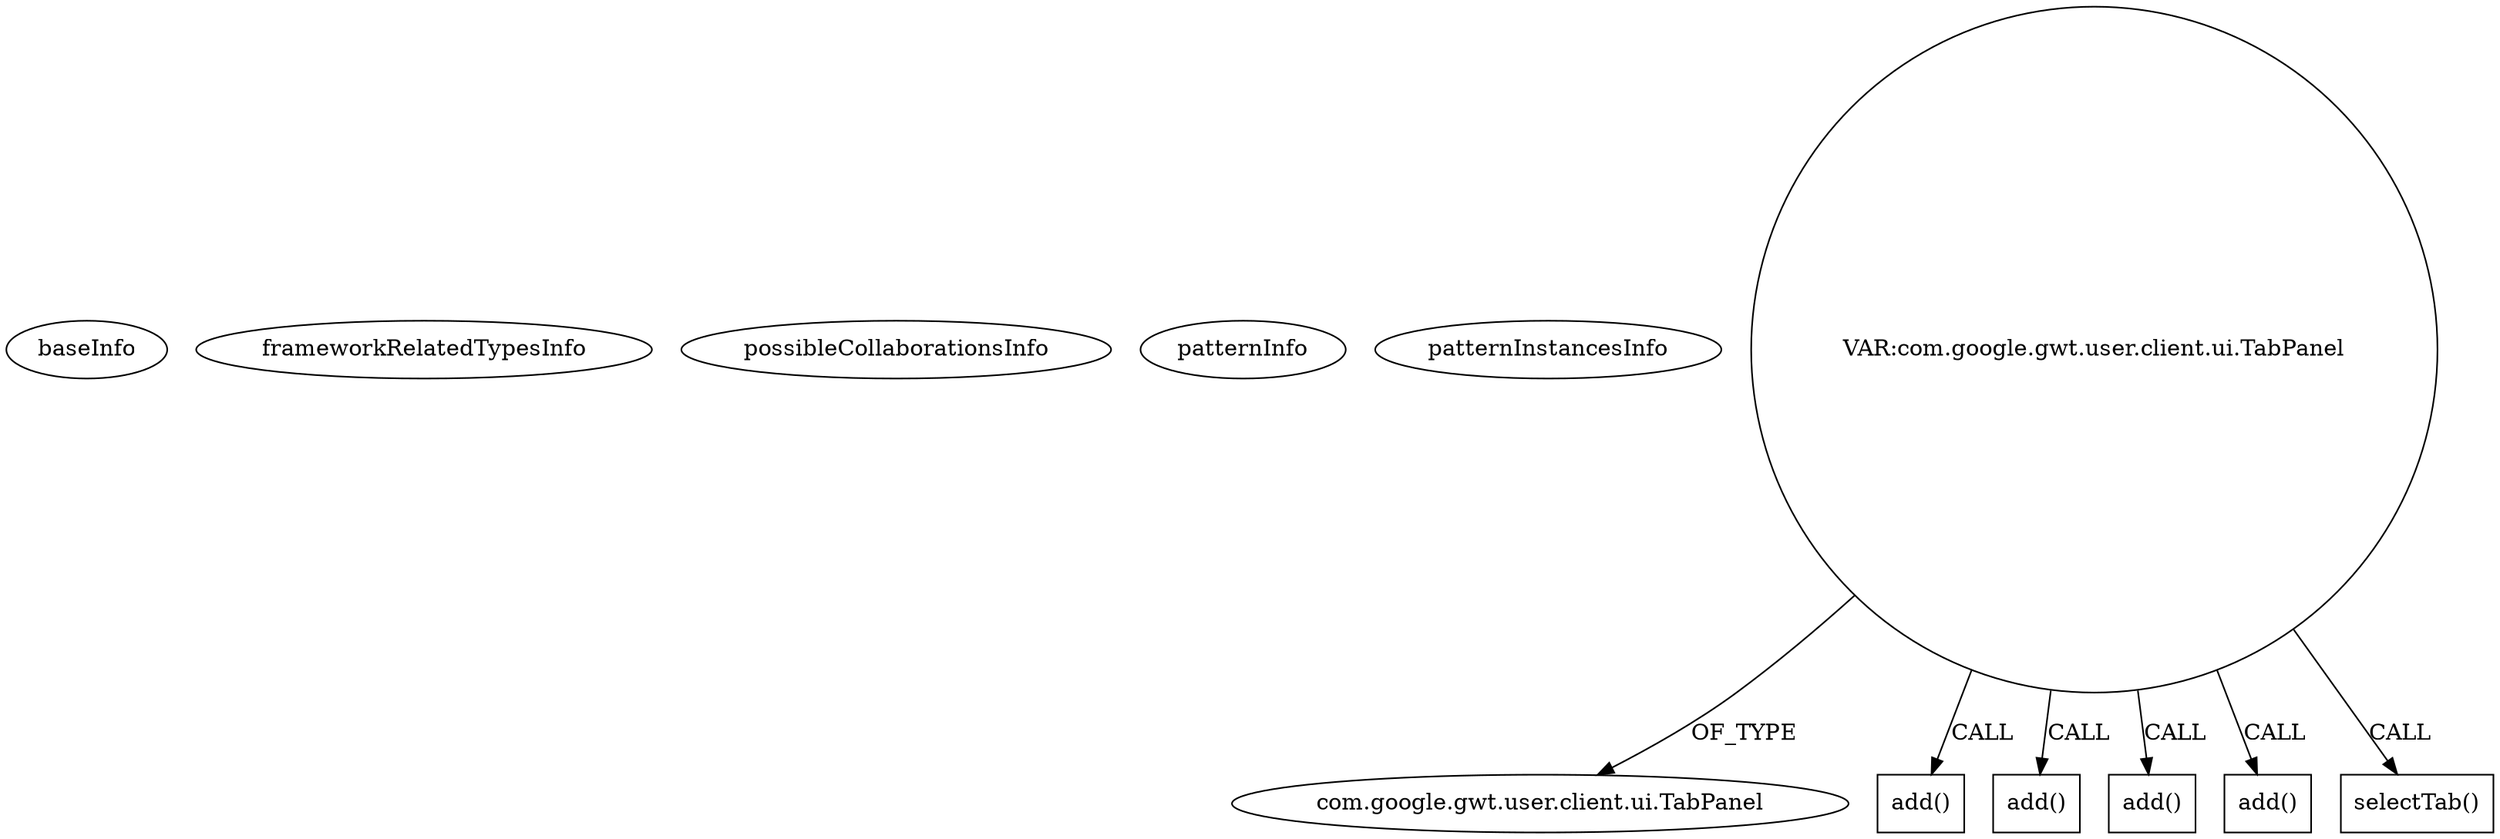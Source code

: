 digraph {
baseInfo[graphId=1053,category="pattern",isAnonymous=false,possibleRelation=false]
frameworkRelatedTypesInfo[]
possibleCollaborationsInfo[]
patternInfo[frequency=2.0,patternRootClient=null]
patternInstancesInfo[0="akjava-GWT-Hangouts~/akjava-GWT-Hangouts/GWT-Hangouts-master/apps/hangout-test/src/com/akjava/gwt/hangout/test2/client/Test2.java~Test2~529",1="j78wu-HyperDex-GUI~/j78wu-HyperDex-GUI/HyperDex-GUI-master/src/com/hyperdex/web/client/view/HyperDex.java~HyperDex~3084"]
5[label="com.google.gwt.user.client.ui.TabPanel",vertexType="FRAMEWORK_CLASS_TYPE",isFrameworkType=false]
4[label="VAR:com.google.gwt.user.client.ui.TabPanel",vertexType="VARIABLE_EXPRESION",isFrameworkType=false,shape=circle]
39[label="add()",vertexType="INSIDE_CALL",isFrameworkType=false,shape=box]
51[label="add()",vertexType="INSIDE_CALL",isFrameworkType=false,shape=box]
21[label="add()",vertexType="INSIDE_CALL",isFrameworkType=false,shape=box]
15[label="add()",vertexType="INSIDE_CALL",isFrameworkType=false,shape=box]
69[label="selectTab()",vertexType="INSIDE_CALL",isFrameworkType=false,shape=box]
4->5[label="OF_TYPE"]
4->51[label="CALL"]
4->69[label="CALL"]
4->15[label="CALL"]
4->39[label="CALL"]
4->21[label="CALL"]
}

